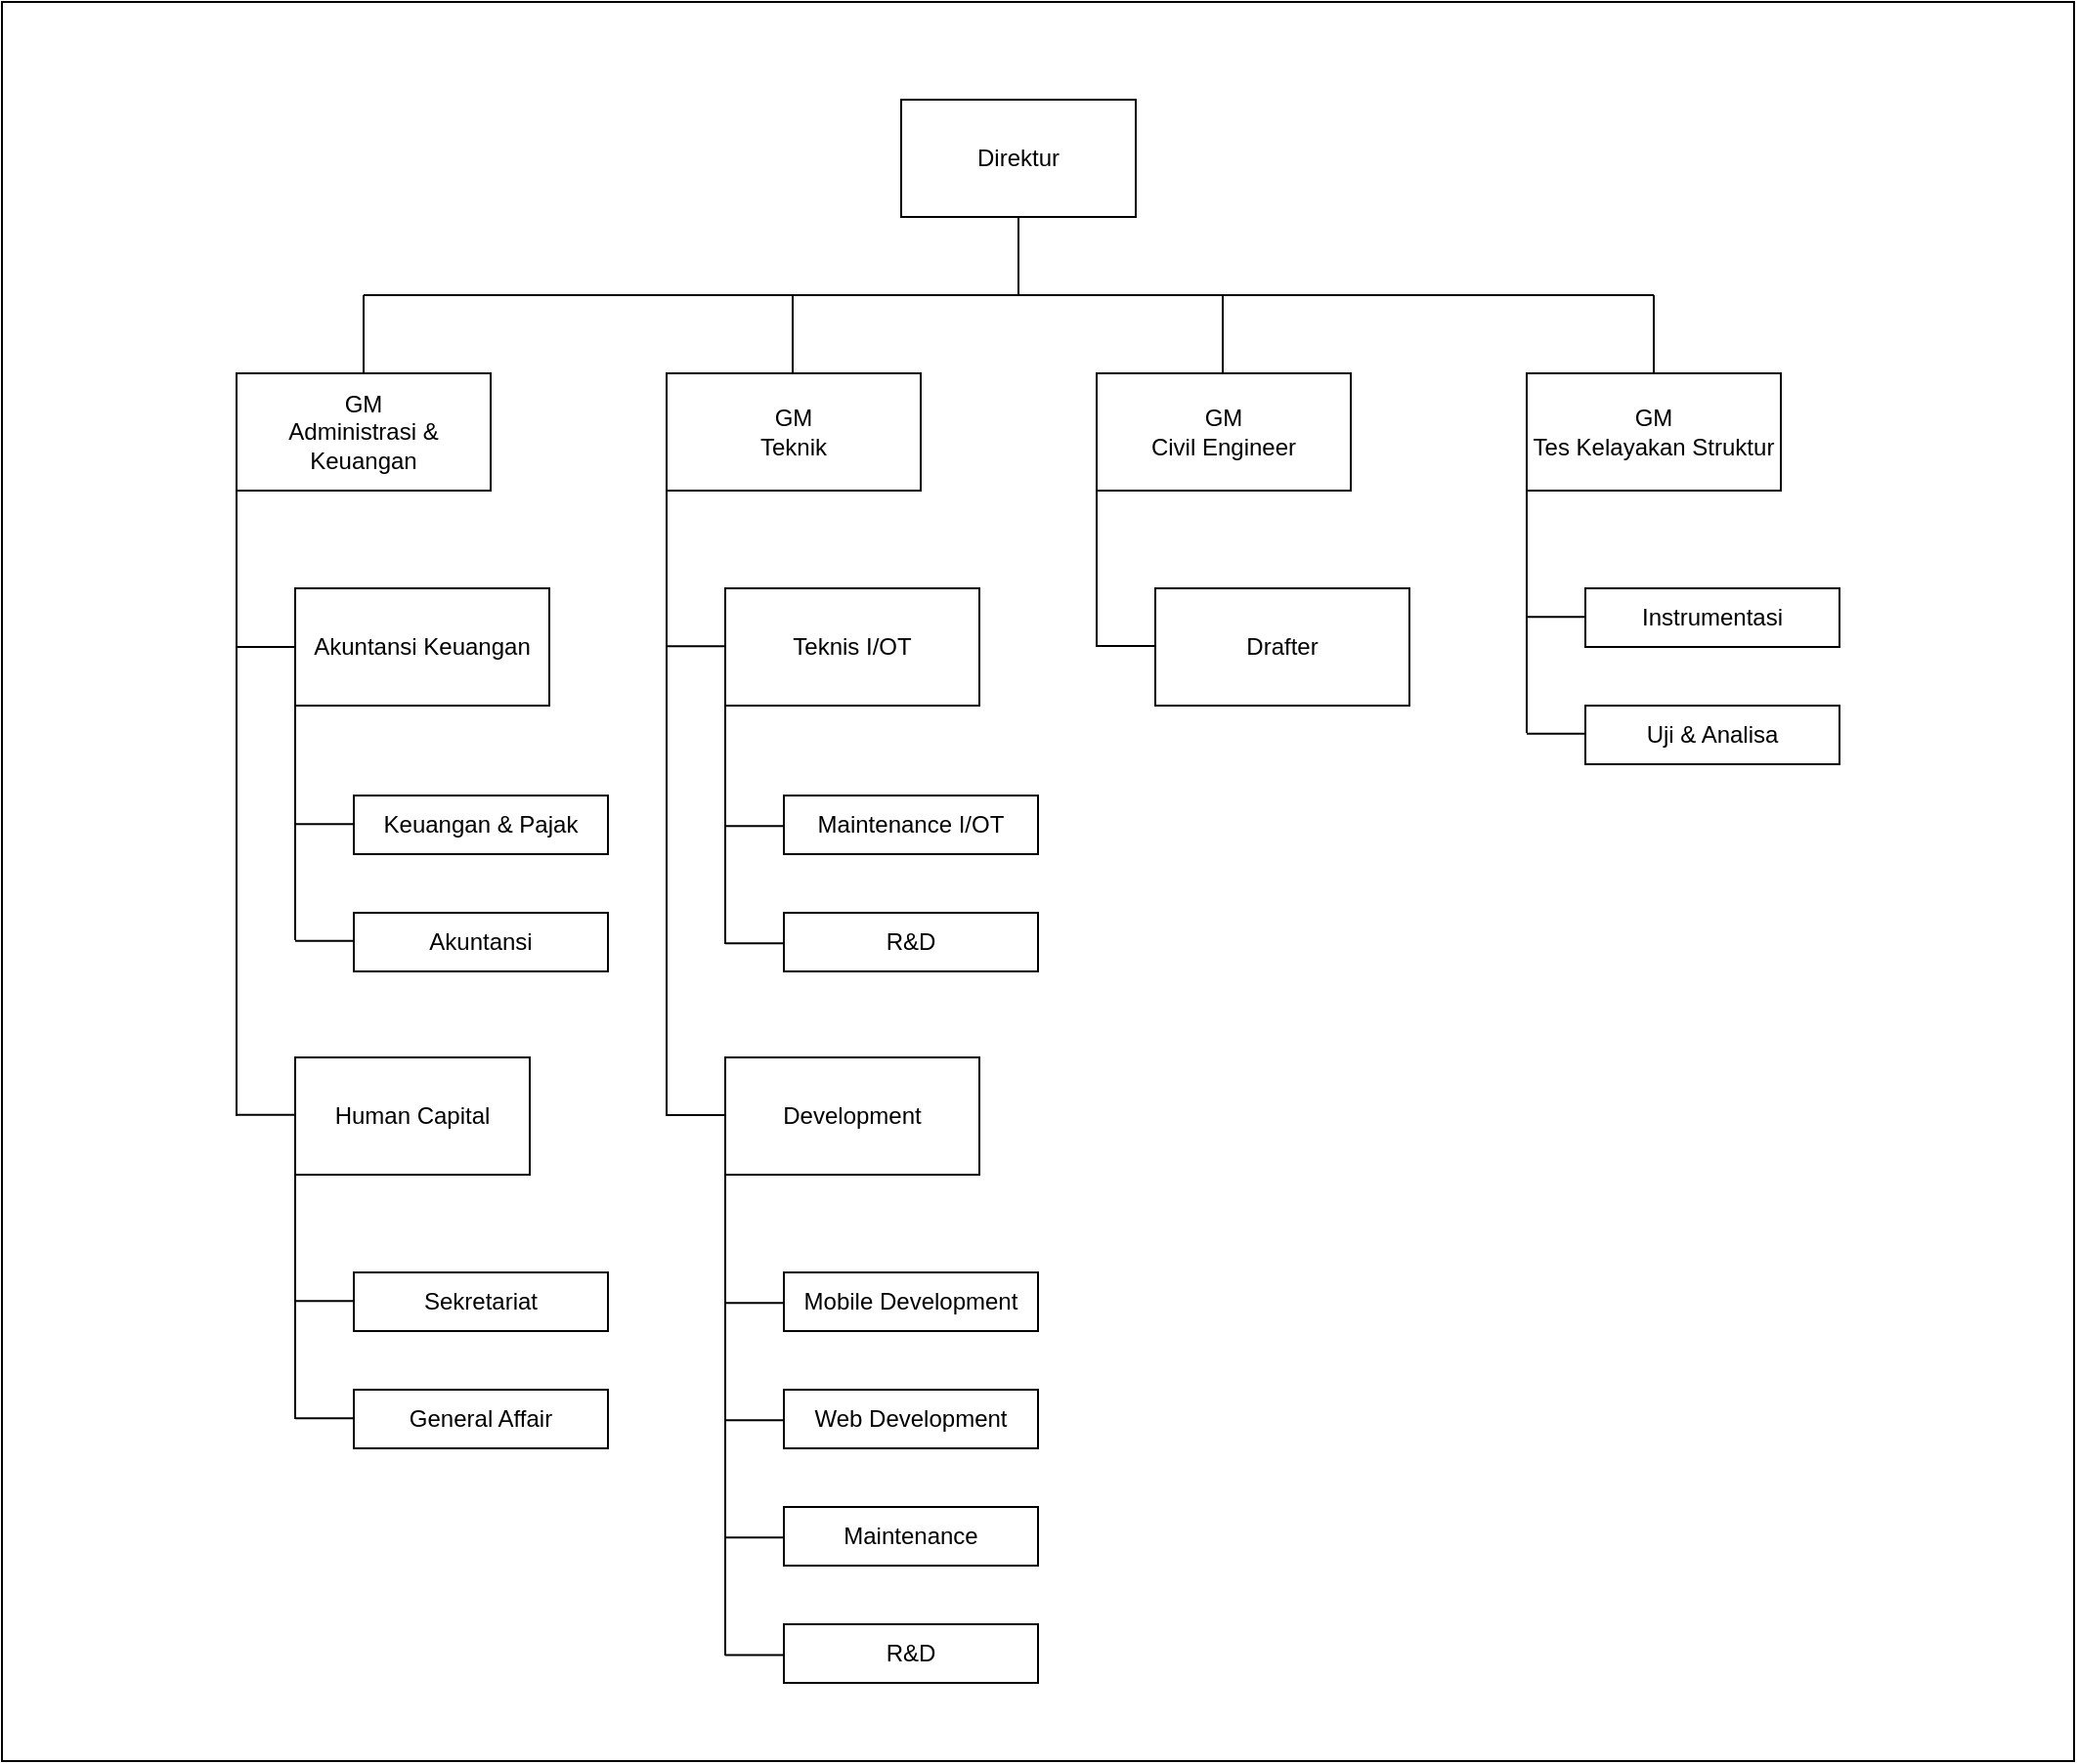 <mxfile version="20.4.0" type="github">
  <diagram id="isSHysZSOV_eZTjE9S0N" name="Page-1">
    <mxGraphModel dx="1837" dy="867" grid="1" gridSize="10" guides="1" tooltips="1" connect="1" arrows="1" fold="1" page="1" pageScale="1" pageWidth="1169" pageHeight="1654" math="0" shadow="0">
      <root>
        <mxCell id="0" />
        <mxCell id="1" parent="0" />
        <mxCell id="zuH2Xycc50k_HkZPa2PN-15" value="" style="rounded=0;whiteSpace=wrap;html=1;fontSize=12;" vertex="1" parent="1">
          <mxGeometry x="60" y="70" width="1060" height="900" as="geometry" />
        </mxCell>
        <mxCell id="lWKQJTrCnq6i_7RbVUrm-1" value="&lt;font style=&quot;font-size: 12px;&quot;&gt;Direktur&lt;/font&gt;" style="rounded=0;whiteSpace=wrap;html=1;" parent="1" vertex="1">
          <mxGeometry x="520" y="120" width="120" height="60" as="geometry" />
        </mxCell>
        <mxCell id="lWKQJTrCnq6i_7RbVUrm-2" value="&lt;font style=&quot;font-size: 12px;&quot;&gt;GM&lt;br&gt;Administrasi &amp;amp; Keuangan&lt;/font&gt;" style="rounded=0;whiteSpace=wrap;html=1;" parent="1" vertex="1">
          <mxGeometry x="180" y="260" width="130" height="60" as="geometry" />
        </mxCell>
        <mxCell id="lWKQJTrCnq6i_7RbVUrm-3" value="&lt;font style=&quot;font-size: 12px;&quot;&gt;GM&lt;br&gt;Teknik&lt;/font&gt;" style="rounded=0;whiteSpace=wrap;html=1;" parent="1" vertex="1">
          <mxGeometry x="400" y="260" width="130" height="60" as="geometry" />
        </mxCell>
        <mxCell id="lWKQJTrCnq6i_7RbVUrm-4" value="&lt;font style=&quot;font-size: 12px;&quot;&gt;GM&lt;br&gt;Tes Kelayakan Struktur&lt;/font&gt;" style="rounded=0;whiteSpace=wrap;html=1;" parent="1" vertex="1">
          <mxGeometry x="840" y="260" width="130" height="60" as="geometry" />
        </mxCell>
        <mxCell id="lWKQJTrCnq6i_7RbVUrm-5" value="&lt;font style=&quot;font-size: 12px;&quot;&gt;Akuntansi Keuangan&lt;/font&gt;" style="rounded=0;whiteSpace=wrap;html=1;" parent="1" vertex="1">
          <mxGeometry x="210" y="370" width="130" height="60" as="geometry" />
        </mxCell>
        <mxCell id="lWKQJTrCnq6i_7RbVUrm-6" value="&lt;font style=&quot;font-size: 12px;&quot;&gt;Keuangan &amp;amp; Pajak&lt;/font&gt;" style="rounded=0;whiteSpace=wrap;html=1;" parent="1" vertex="1">
          <mxGeometry x="240" y="476" width="130" height="30" as="geometry" />
        </mxCell>
        <mxCell id="lWKQJTrCnq6i_7RbVUrm-7" value="&lt;font style=&quot;font-size: 12px;&quot;&gt;Akuntansi&lt;/font&gt;" style="rounded=0;whiteSpace=wrap;html=1;" parent="1" vertex="1">
          <mxGeometry x="240" y="536" width="130" height="30" as="geometry" />
        </mxCell>
        <mxCell id="lWKQJTrCnq6i_7RbVUrm-8" value="&lt;font style=&quot;font-size: 12px;&quot;&gt;Human Capital&lt;/font&gt;" style="rounded=0;whiteSpace=wrap;html=1;" parent="1" vertex="1">
          <mxGeometry x="210" y="610" width="120" height="60" as="geometry" />
        </mxCell>
        <mxCell id="lWKQJTrCnq6i_7RbVUrm-9" value="&lt;font style=&quot;font-size: 12px;&quot;&gt;Sekretariat&lt;/font&gt;" style="rounded=0;whiteSpace=wrap;html=1;" parent="1" vertex="1">
          <mxGeometry x="240" y="720" width="130" height="30" as="geometry" />
        </mxCell>
        <mxCell id="lWKQJTrCnq6i_7RbVUrm-10" value="&lt;font style=&quot;font-size: 12px;&quot;&gt;General Affair&lt;/font&gt;" style="rounded=0;whiteSpace=wrap;html=1;" parent="1" vertex="1">
          <mxGeometry x="240" y="780" width="130" height="30" as="geometry" />
        </mxCell>
        <mxCell id="lWKQJTrCnq6i_7RbVUrm-11" value="&lt;font style=&quot;font-size: 12px;&quot;&gt;Teknis I/OT&lt;/font&gt;" style="rounded=0;whiteSpace=wrap;html=1;" parent="1" vertex="1">
          <mxGeometry x="430" y="370" width="130" height="60" as="geometry" />
        </mxCell>
        <mxCell id="lWKQJTrCnq6i_7RbVUrm-12" value="&lt;font style=&quot;font-size: 12px;&quot;&gt;Maintenance I/OT&lt;/font&gt;" style="rounded=0;whiteSpace=wrap;html=1;" parent="1" vertex="1">
          <mxGeometry x="460" y="476" width="130" height="30" as="geometry" />
        </mxCell>
        <mxCell id="lWKQJTrCnq6i_7RbVUrm-13" value="&lt;font style=&quot;font-size: 12px;&quot;&gt;R&amp;amp;D&lt;/font&gt;" style="rounded=0;whiteSpace=wrap;html=1;" parent="1" vertex="1">
          <mxGeometry x="460" y="536" width="130" height="30" as="geometry" />
        </mxCell>
        <mxCell id="lWKQJTrCnq6i_7RbVUrm-14" value="&lt;font style=&quot;font-size: 12px;&quot;&gt;Development&lt;/font&gt;" style="rounded=0;whiteSpace=wrap;html=1;" parent="1" vertex="1">
          <mxGeometry x="430" y="610" width="130" height="60" as="geometry" />
        </mxCell>
        <mxCell id="lWKQJTrCnq6i_7RbVUrm-15" value="&lt;font style=&quot;font-size: 12px;&quot;&gt;Mobile Development&lt;/font&gt;" style="rounded=0;whiteSpace=wrap;html=1;" parent="1" vertex="1">
          <mxGeometry x="460" y="720" width="130" height="30" as="geometry" />
        </mxCell>
        <mxCell id="lWKQJTrCnq6i_7RbVUrm-16" value="Web Development" style="rounded=0;whiteSpace=wrap;html=1;" parent="1" vertex="1">
          <mxGeometry x="460" y="780" width="130" height="30" as="geometry" />
        </mxCell>
        <mxCell id="lWKQJTrCnq6i_7RbVUrm-17" value="Maintenance" style="rounded=0;whiteSpace=wrap;html=1;" parent="1" vertex="1">
          <mxGeometry x="460" y="840" width="130" height="30" as="geometry" />
        </mxCell>
        <mxCell id="lWKQJTrCnq6i_7RbVUrm-18" value="R&amp;amp;D" style="rounded=0;whiteSpace=wrap;html=1;" parent="1" vertex="1">
          <mxGeometry x="460" y="900" width="130" height="30" as="geometry" />
        </mxCell>
        <mxCell id="lWKQJTrCnq6i_7RbVUrm-19" value="Drafter" style="rounded=0;whiteSpace=wrap;html=1;" parent="1" vertex="1">
          <mxGeometry x="650" y="370" width="130" height="60" as="geometry" />
        </mxCell>
        <mxCell id="lWKQJTrCnq6i_7RbVUrm-20" value="" style="endArrow=none;html=1;rounded=0;entryX=0.5;entryY=1;entryDx=0;entryDy=0;" parent="1" target="lWKQJTrCnq6i_7RbVUrm-1" edge="1">
          <mxGeometry width="50" height="50" relative="1" as="geometry">
            <mxPoint x="580" y="220" as="sourcePoint" />
            <mxPoint x="636" y="400" as="targetPoint" />
          </mxGeometry>
        </mxCell>
        <mxCell id="lWKQJTrCnq6i_7RbVUrm-21" value="" style="endArrow=none;html=1;rounded=0;entryX=0.5;entryY=0;entryDx=0;entryDy=0;" parent="1" target="lWKQJTrCnq6i_7RbVUrm-2" edge="1">
          <mxGeometry width="50" height="50" relative="1" as="geometry">
            <mxPoint x="245" y="220" as="sourcePoint" />
            <mxPoint x="600" y="400" as="targetPoint" />
          </mxGeometry>
        </mxCell>
        <mxCell id="lWKQJTrCnq6i_7RbVUrm-22" value="" style="endArrow=none;html=1;rounded=0;entryX=0.5;entryY=0;entryDx=0;entryDy=0;" parent="1" target="lWKQJTrCnq6i_7RbVUrm-4" edge="1">
          <mxGeometry width="50" height="50" relative="1" as="geometry">
            <mxPoint x="905" y="220" as="sourcePoint" />
            <mxPoint x="670" y="400" as="targetPoint" />
          </mxGeometry>
        </mxCell>
        <mxCell id="lWKQJTrCnq6i_7RbVUrm-23" value="" style="endArrow=none;html=1;rounded=0;" parent="1" edge="1">
          <mxGeometry width="50" height="50" relative="1" as="geometry">
            <mxPoint x="905" y="220" as="sourcePoint" />
            <mxPoint x="245" y="220" as="targetPoint" />
          </mxGeometry>
        </mxCell>
        <mxCell id="lWKQJTrCnq6i_7RbVUrm-24" value="" style="endArrow=none;html=1;rounded=0;entryX=0;entryY=1;entryDx=0;entryDy=0;" parent="1" target="lWKQJTrCnq6i_7RbVUrm-2" edge="1">
          <mxGeometry width="50" height="50" relative="1" as="geometry">
            <mxPoint x="180" y="640" as="sourcePoint" />
            <mxPoint x="580" y="450" as="targetPoint" />
          </mxGeometry>
        </mxCell>
        <mxCell id="lWKQJTrCnq6i_7RbVUrm-25" value="" style="endArrow=none;html=1;rounded=0;entryX=0;entryY=0.5;entryDx=0;entryDy=0;" parent="1" target="lWKQJTrCnq6i_7RbVUrm-5" edge="1">
          <mxGeometry width="50" height="50" relative="1" as="geometry">
            <mxPoint x="180" y="400" as="sourcePoint" />
            <mxPoint x="580" y="450" as="targetPoint" />
          </mxGeometry>
        </mxCell>
        <mxCell id="lWKQJTrCnq6i_7RbVUrm-28" value="" style="endArrow=none;html=1;rounded=0;entryX=0;entryY=0.5;entryDx=0;entryDy=0;" parent="1" edge="1">
          <mxGeometry width="50" height="50" relative="1" as="geometry">
            <mxPoint x="210" y="490.63" as="sourcePoint" />
            <mxPoint x="240" y="490.63" as="targetPoint" />
          </mxGeometry>
        </mxCell>
        <mxCell id="lWKQJTrCnq6i_7RbVUrm-29" value="" style="endArrow=none;html=1;rounded=0;entryX=0;entryY=1;entryDx=0;entryDy=0;" parent="1" edge="1">
          <mxGeometry width="50" height="50" relative="1" as="geometry">
            <mxPoint x="210" y="550" as="sourcePoint" />
            <mxPoint x="210" y="430" as="targetPoint" />
          </mxGeometry>
        </mxCell>
        <mxCell id="lWKQJTrCnq6i_7RbVUrm-30" value="" style="endArrow=none;html=1;rounded=0;entryX=0;entryY=1;entryDx=0;entryDy=0;" parent="1" edge="1">
          <mxGeometry width="50" height="50" relative="1" as="geometry">
            <mxPoint x="400" y="640" as="sourcePoint" />
            <mxPoint x="400" y="320" as="targetPoint" />
          </mxGeometry>
        </mxCell>
        <mxCell id="lWKQJTrCnq6i_7RbVUrm-32" value="" style="endArrow=none;html=1;rounded=0;entryX=0;entryY=0.5;entryDx=0;entryDy=0;" parent="1" edge="1">
          <mxGeometry width="50" height="50" relative="1" as="geometry">
            <mxPoint x="400" y="399.57" as="sourcePoint" />
            <mxPoint x="430" y="399.57" as="targetPoint" />
          </mxGeometry>
        </mxCell>
        <mxCell id="lWKQJTrCnq6i_7RbVUrm-33" value="" style="endArrow=none;html=1;rounded=0;entryX=0;entryY=0.5;entryDx=0;entryDy=0;" parent="1" edge="1">
          <mxGeometry width="50" height="50" relative="1" as="geometry">
            <mxPoint x="210" y="550.41" as="sourcePoint" />
            <mxPoint x="240" y="550.41" as="targetPoint" />
          </mxGeometry>
        </mxCell>
        <mxCell id="lWKQJTrCnq6i_7RbVUrm-34" value="" style="endArrow=none;html=1;rounded=0;entryX=0;entryY=0.5;entryDx=0;entryDy=0;" parent="1" edge="1">
          <mxGeometry width="50" height="50" relative="1" as="geometry">
            <mxPoint x="210" y="734.68" as="sourcePoint" />
            <mxPoint x="240" y="734.68" as="targetPoint" />
          </mxGeometry>
        </mxCell>
        <mxCell id="lWKQJTrCnq6i_7RbVUrm-35" value="" style="endArrow=none;html=1;rounded=0;entryX=0;entryY=0.5;entryDx=0;entryDy=0;" parent="1" edge="1">
          <mxGeometry width="50" height="50" relative="1" as="geometry">
            <mxPoint x="210" y="794.68" as="sourcePoint" />
            <mxPoint x="240" y="794.68" as="targetPoint" />
          </mxGeometry>
        </mxCell>
        <mxCell id="lWKQJTrCnq6i_7RbVUrm-36" value="" style="endArrow=none;html=1;rounded=0;entryX=0;entryY=1;entryDx=0;entryDy=0;" parent="1" edge="1">
          <mxGeometry width="50" height="50" relative="1" as="geometry">
            <mxPoint x="210" y="795" as="sourcePoint" />
            <mxPoint x="210" y="665" as="targetPoint" />
          </mxGeometry>
        </mxCell>
        <mxCell id="lWKQJTrCnq6i_7RbVUrm-37" value="" style="endArrow=none;html=1;rounded=0;entryX=0;entryY=1;entryDx=0;entryDy=0;" parent="1" edge="1" target="lWKQJTrCnq6i_7RbVUrm-11">
          <mxGeometry width="50" height="50" relative="1" as="geometry">
            <mxPoint x="430" y="552" as="sourcePoint" />
            <mxPoint x="430" y="432" as="targetPoint" />
          </mxGeometry>
        </mxCell>
        <mxCell id="lWKQJTrCnq6i_7RbVUrm-38" value="" style="endArrow=none;html=1;rounded=0;entryX=0;entryY=0.5;entryDx=0;entryDy=0;" parent="1" edge="1">
          <mxGeometry width="50" height="50" relative="1" as="geometry">
            <mxPoint x="430" y="491.67" as="sourcePoint" />
            <mxPoint x="460" y="491.67" as="targetPoint" />
          </mxGeometry>
        </mxCell>
        <mxCell id="lWKQJTrCnq6i_7RbVUrm-39" value="" style="endArrow=none;html=1;rounded=0;entryX=0;entryY=0.5;entryDx=0;entryDy=0;" parent="1" edge="1">
          <mxGeometry width="50" height="50" relative="1" as="geometry">
            <mxPoint x="430" y="551.6" as="sourcePoint" />
            <mxPoint x="460" y="551.6" as="targetPoint" />
          </mxGeometry>
        </mxCell>
        <mxCell id="lWKQJTrCnq6i_7RbVUrm-41" value="" style="endArrow=none;html=1;rounded=0;entryX=0;entryY=0.5;entryDx=0;entryDy=0;" parent="1" edge="1">
          <mxGeometry width="50" height="50" relative="1" as="geometry">
            <mxPoint x="430" y="735.68" as="sourcePoint" />
            <mxPoint x="460" y="735.68" as="targetPoint" />
          </mxGeometry>
        </mxCell>
        <mxCell id="lWKQJTrCnq6i_7RbVUrm-42" value="" style="endArrow=none;html=1;rounded=0;entryX=0;entryY=0.5;entryDx=0;entryDy=0;" parent="1" edge="1">
          <mxGeometry width="50" height="50" relative="1" as="geometry">
            <mxPoint x="430" y="795.58" as="sourcePoint" />
            <mxPoint x="460" y="795.58" as="targetPoint" />
          </mxGeometry>
        </mxCell>
        <mxCell id="lWKQJTrCnq6i_7RbVUrm-43" value="" style="endArrow=none;html=1;rounded=0;entryX=0;entryY=0.5;entryDx=0;entryDy=0;" parent="1" edge="1">
          <mxGeometry width="50" height="50" relative="1" as="geometry">
            <mxPoint x="430" y="855.63" as="sourcePoint" />
            <mxPoint x="460" y="855.63" as="targetPoint" />
          </mxGeometry>
        </mxCell>
        <mxCell id="lWKQJTrCnq6i_7RbVUrm-44" value="" style="endArrow=none;html=1;rounded=0;entryX=0;entryY=0.5;entryDx=0;entryDy=0;" parent="1" edge="1">
          <mxGeometry width="50" height="50" relative="1" as="geometry">
            <mxPoint x="430" y="915.69" as="sourcePoint" />
            <mxPoint x="460" y="915.69" as="targetPoint" />
          </mxGeometry>
        </mxCell>
        <mxCell id="lWKQJTrCnq6i_7RbVUrm-45" value="" style="endArrow=none;html=1;rounded=0;entryX=0;entryY=1;entryDx=0;entryDy=0;" parent="1" edge="1">
          <mxGeometry width="50" height="50" relative="1" as="geometry">
            <mxPoint x="430" y="916" as="sourcePoint" />
            <mxPoint x="430" y="666" as="targetPoint" />
          </mxGeometry>
        </mxCell>
        <mxCell id="zuH2Xycc50k_HkZPa2PN-1" value="&lt;font style=&quot;&quot;&gt;&lt;font style=&quot;font-size: 12px;&quot;&gt;GM&lt;br&gt;Civil Engineer&lt;/font&gt;&lt;br&gt;&lt;/font&gt;" style="rounded=0;whiteSpace=wrap;html=1;" vertex="1" parent="1">
          <mxGeometry x="620" y="260" width="130" height="60" as="geometry" />
        </mxCell>
        <mxCell id="zuH2Xycc50k_HkZPa2PN-3" value="" style="endArrow=none;html=1;rounded=0;entryX=0;entryY=1;entryDx=0;entryDy=0;" edge="1" parent="1" target="zuH2Xycc50k_HkZPa2PN-1">
          <mxGeometry width="50" height="50" relative="1" as="geometry">
            <mxPoint x="620" y="400" as="sourcePoint" />
            <mxPoint x="590" y="360" as="targetPoint" />
          </mxGeometry>
        </mxCell>
        <mxCell id="zuH2Xycc50k_HkZPa2PN-4" value="" style="endArrow=none;html=1;rounded=0;entryX=0;entryY=0.5;entryDx=0;entryDy=0;" edge="1" parent="1">
          <mxGeometry width="50" height="50" relative="1" as="geometry">
            <mxPoint x="620" y="399.5" as="sourcePoint" />
            <mxPoint x="650" y="399.5" as="targetPoint" />
          </mxGeometry>
        </mxCell>
        <mxCell id="zuH2Xycc50k_HkZPa2PN-5" value="" style="endArrow=none;html=1;rounded=0;entryX=0;entryY=1;entryDx=0;entryDy=0;" edge="1" parent="1" target="lWKQJTrCnq6i_7RbVUrm-4">
          <mxGeometry width="50" height="50" relative="1" as="geometry">
            <mxPoint x="840" y="444" as="sourcePoint" />
            <mxPoint x="840" y="324" as="targetPoint" />
          </mxGeometry>
        </mxCell>
        <mxCell id="zuH2Xycc50k_HkZPa2PN-6" value="" style="endArrow=none;html=1;rounded=0;entryX=0;entryY=0.5;entryDx=0;entryDy=0;" edge="1" parent="1">
          <mxGeometry width="50" height="50" relative="1" as="geometry">
            <mxPoint x="840" y="384.58" as="sourcePoint" />
            <mxPoint x="870" y="384.58" as="targetPoint" />
          </mxGeometry>
        </mxCell>
        <mxCell id="zuH2Xycc50k_HkZPa2PN-7" value="" style="endArrow=none;html=1;rounded=0;entryX=0;entryY=0.5;entryDx=0;entryDy=0;" edge="1" parent="1">
          <mxGeometry width="50" height="50" relative="1" as="geometry">
            <mxPoint x="400" y="639.5" as="sourcePoint" />
            <mxPoint x="430" y="639.5" as="targetPoint" />
          </mxGeometry>
        </mxCell>
        <mxCell id="zuH2Xycc50k_HkZPa2PN-8" value="" style="endArrow=none;html=1;rounded=0;entryX=0;entryY=0.5;entryDx=0;entryDy=0;" edge="1" parent="1">
          <mxGeometry width="50" height="50" relative="1" as="geometry">
            <mxPoint x="180" y="639.41" as="sourcePoint" />
            <mxPoint x="210" y="639.41" as="targetPoint" />
          </mxGeometry>
        </mxCell>
        <mxCell id="zuH2Xycc50k_HkZPa2PN-9" value="" style="endArrow=none;html=1;rounded=0;entryX=0.5;entryY=0;entryDx=0;entryDy=0;" edge="1" parent="1">
          <mxGeometry width="50" height="50" relative="1" as="geometry">
            <mxPoint x="464.5" y="220" as="sourcePoint" />
            <mxPoint x="464.5" y="260" as="targetPoint" />
          </mxGeometry>
        </mxCell>
        <mxCell id="zuH2Xycc50k_HkZPa2PN-10" value="" style="endArrow=none;html=1;rounded=0;entryX=0.5;entryY=0;entryDx=0;entryDy=0;" edge="1" parent="1">
          <mxGeometry width="50" height="50" relative="1" as="geometry">
            <mxPoint x="684.5" y="220" as="sourcePoint" />
            <mxPoint x="684.5" y="260" as="targetPoint" />
          </mxGeometry>
        </mxCell>
        <mxCell id="zuH2Xycc50k_HkZPa2PN-12" value="&lt;font style=&quot;font-size: 12px;&quot;&gt;Instrumentasi&lt;/font&gt;" style="rounded=0;whiteSpace=wrap;html=1;" vertex="1" parent="1">
          <mxGeometry x="870" y="370" width="130" height="30" as="geometry" />
        </mxCell>
        <mxCell id="zuH2Xycc50k_HkZPa2PN-13" value="&lt;font style=&quot;font-size: 12px;&quot;&gt;Uji &amp;amp; Analisa&lt;/font&gt;" style="rounded=0;whiteSpace=wrap;html=1;" vertex="1" parent="1">
          <mxGeometry x="870" y="430" width="130" height="30" as="geometry" />
        </mxCell>
        <mxCell id="zuH2Xycc50k_HkZPa2PN-14" value="" style="endArrow=none;html=1;rounded=0;entryX=0;entryY=0.5;entryDx=0;entryDy=0;" edge="1" parent="1">
          <mxGeometry width="50" height="50" relative="1" as="geometry">
            <mxPoint x="840" y="444.41" as="sourcePoint" />
            <mxPoint x="870" y="444.41" as="targetPoint" />
          </mxGeometry>
        </mxCell>
      </root>
    </mxGraphModel>
  </diagram>
</mxfile>
